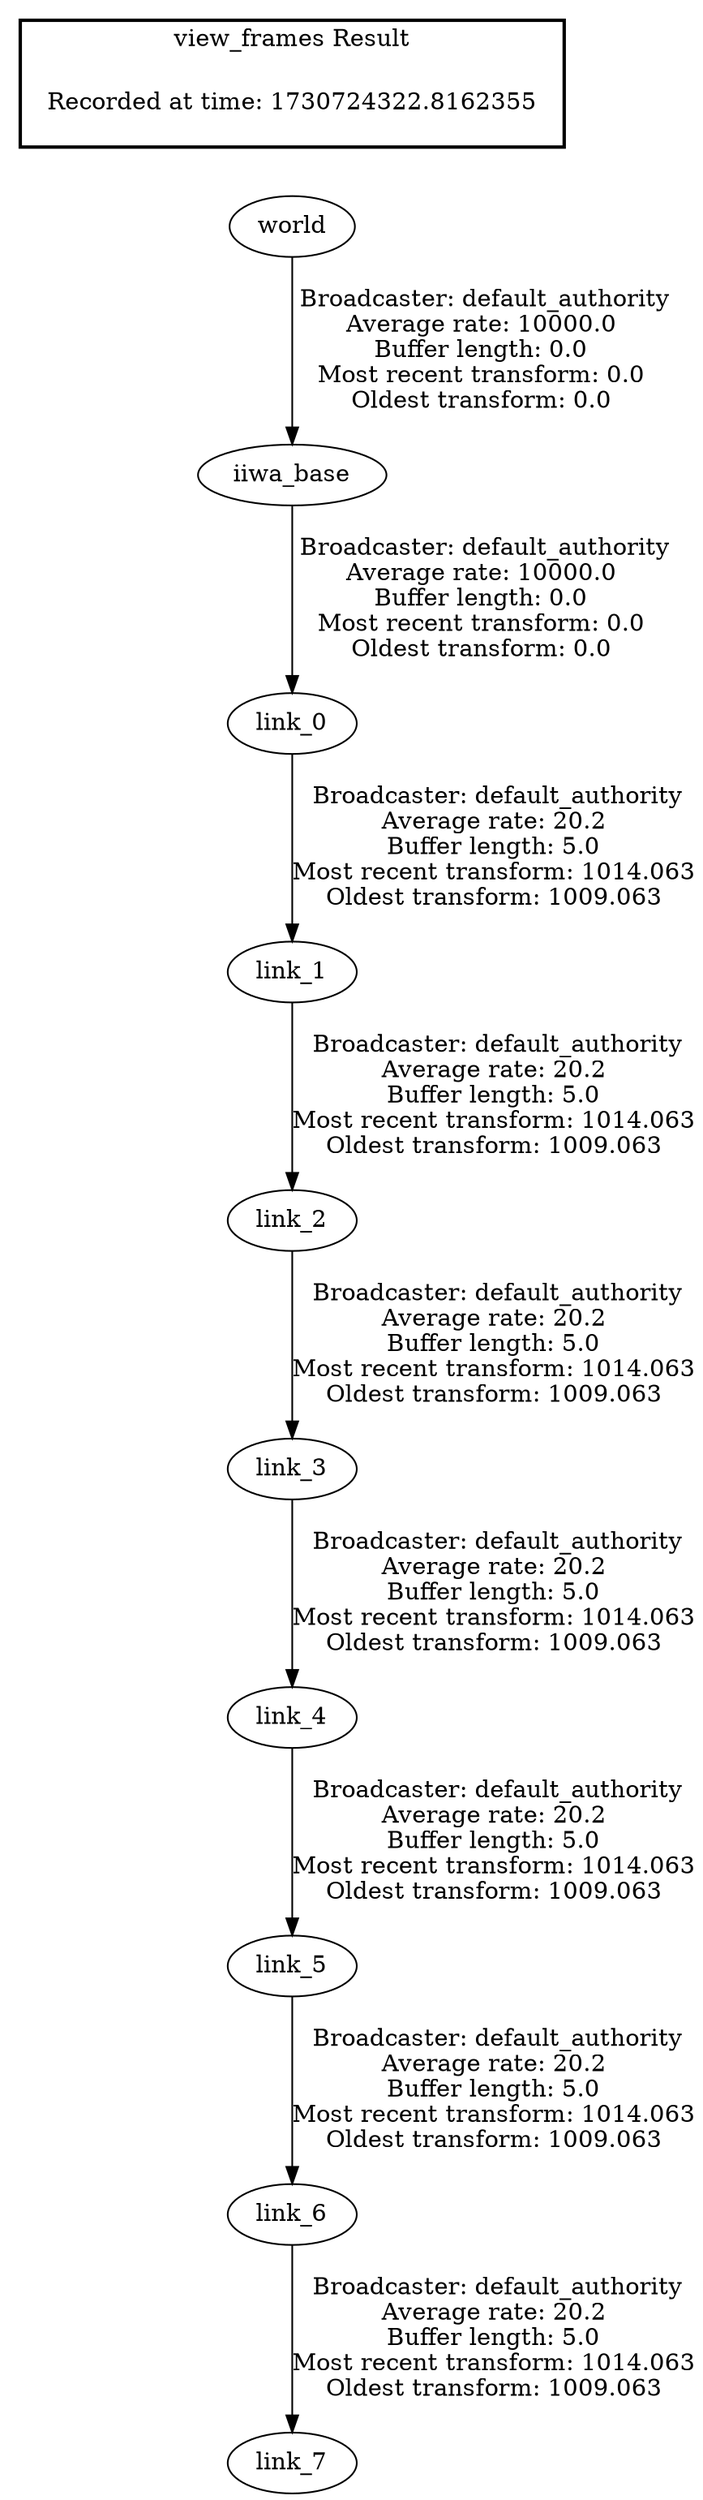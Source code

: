 digraph G {
"iiwa_base" -> "link_0"[label=" Broadcaster: default_authority\nAverage rate: 10000.0\nBuffer length: 0.0\nMost recent transform: 0.0\nOldest transform: 0.0\n"];
"world" -> "iiwa_base"[label=" Broadcaster: default_authority\nAverage rate: 10000.0\nBuffer length: 0.0\nMost recent transform: 0.0\nOldest transform: 0.0\n"];
"link_0" -> "link_1"[label=" Broadcaster: default_authority\nAverage rate: 20.2\nBuffer length: 5.0\nMost recent transform: 1014.063\nOldest transform: 1009.063\n"];
"link_1" -> "link_2"[label=" Broadcaster: default_authority\nAverage rate: 20.2\nBuffer length: 5.0\nMost recent transform: 1014.063\nOldest transform: 1009.063\n"];
"link_2" -> "link_3"[label=" Broadcaster: default_authority\nAverage rate: 20.2\nBuffer length: 5.0\nMost recent transform: 1014.063\nOldest transform: 1009.063\n"];
"link_3" -> "link_4"[label=" Broadcaster: default_authority\nAverage rate: 20.2\nBuffer length: 5.0\nMost recent transform: 1014.063\nOldest transform: 1009.063\n"];
"link_4" -> "link_5"[label=" Broadcaster: default_authority\nAverage rate: 20.2\nBuffer length: 5.0\nMost recent transform: 1014.063\nOldest transform: 1009.063\n"];
"link_5" -> "link_6"[label=" Broadcaster: default_authority\nAverage rate: 20.2\nBuffer length: 5.0\nMost recent transform: 1014.063\nOldest transform: 1009.063\n"];
"link_6" -> "link_7"[label=" Broadcaster: default_authority\nAverage rate: 20.2\nBuffer length: 5.0\nMost recent transform: 1014.063\nOldest transform: 1009.063\n"];
edge [style=invis];
 subgraph cluster_legend { style=bold; color=black; label ="view_frames Result";
"Recorded at time: 1730724322.8162355"[ shape=plaintext ] ;
}->"world";
}
